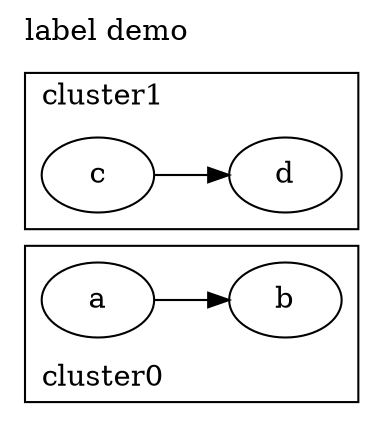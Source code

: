 digraph G {
	graph [rankdir=LR, label="label demo", labelloc=top, labeljust=left];
	node [label="\N"];
	graph [lp="39,188",
		bb="0,0,176,200"];
	subgraph cluster0 {
		graph [label=cluster0,
			labelloc=bottom,
			lp="38,20",
			bb="8,8,168,84"];
		a [pos="43,58", width="0.75", height="0.50"];
		b [pos="133,58", width="0.75", height="0.50"];
		a -> b [pos="e,106,58 70,58 78,58 87,58 96,58"];
	}
	subgraph cluster1 {
		graph [label=cluster1,
			lp="38,156",
			bb="8,92,168,168"];
		c [pos="43,118", width="0.75", height="0.50"];
		d [pos="133,118", width="0.75", height="0.50"];
		c -> d [pos="e,106,118 70,118 78,118 87,118 96,118"];
	}
}
